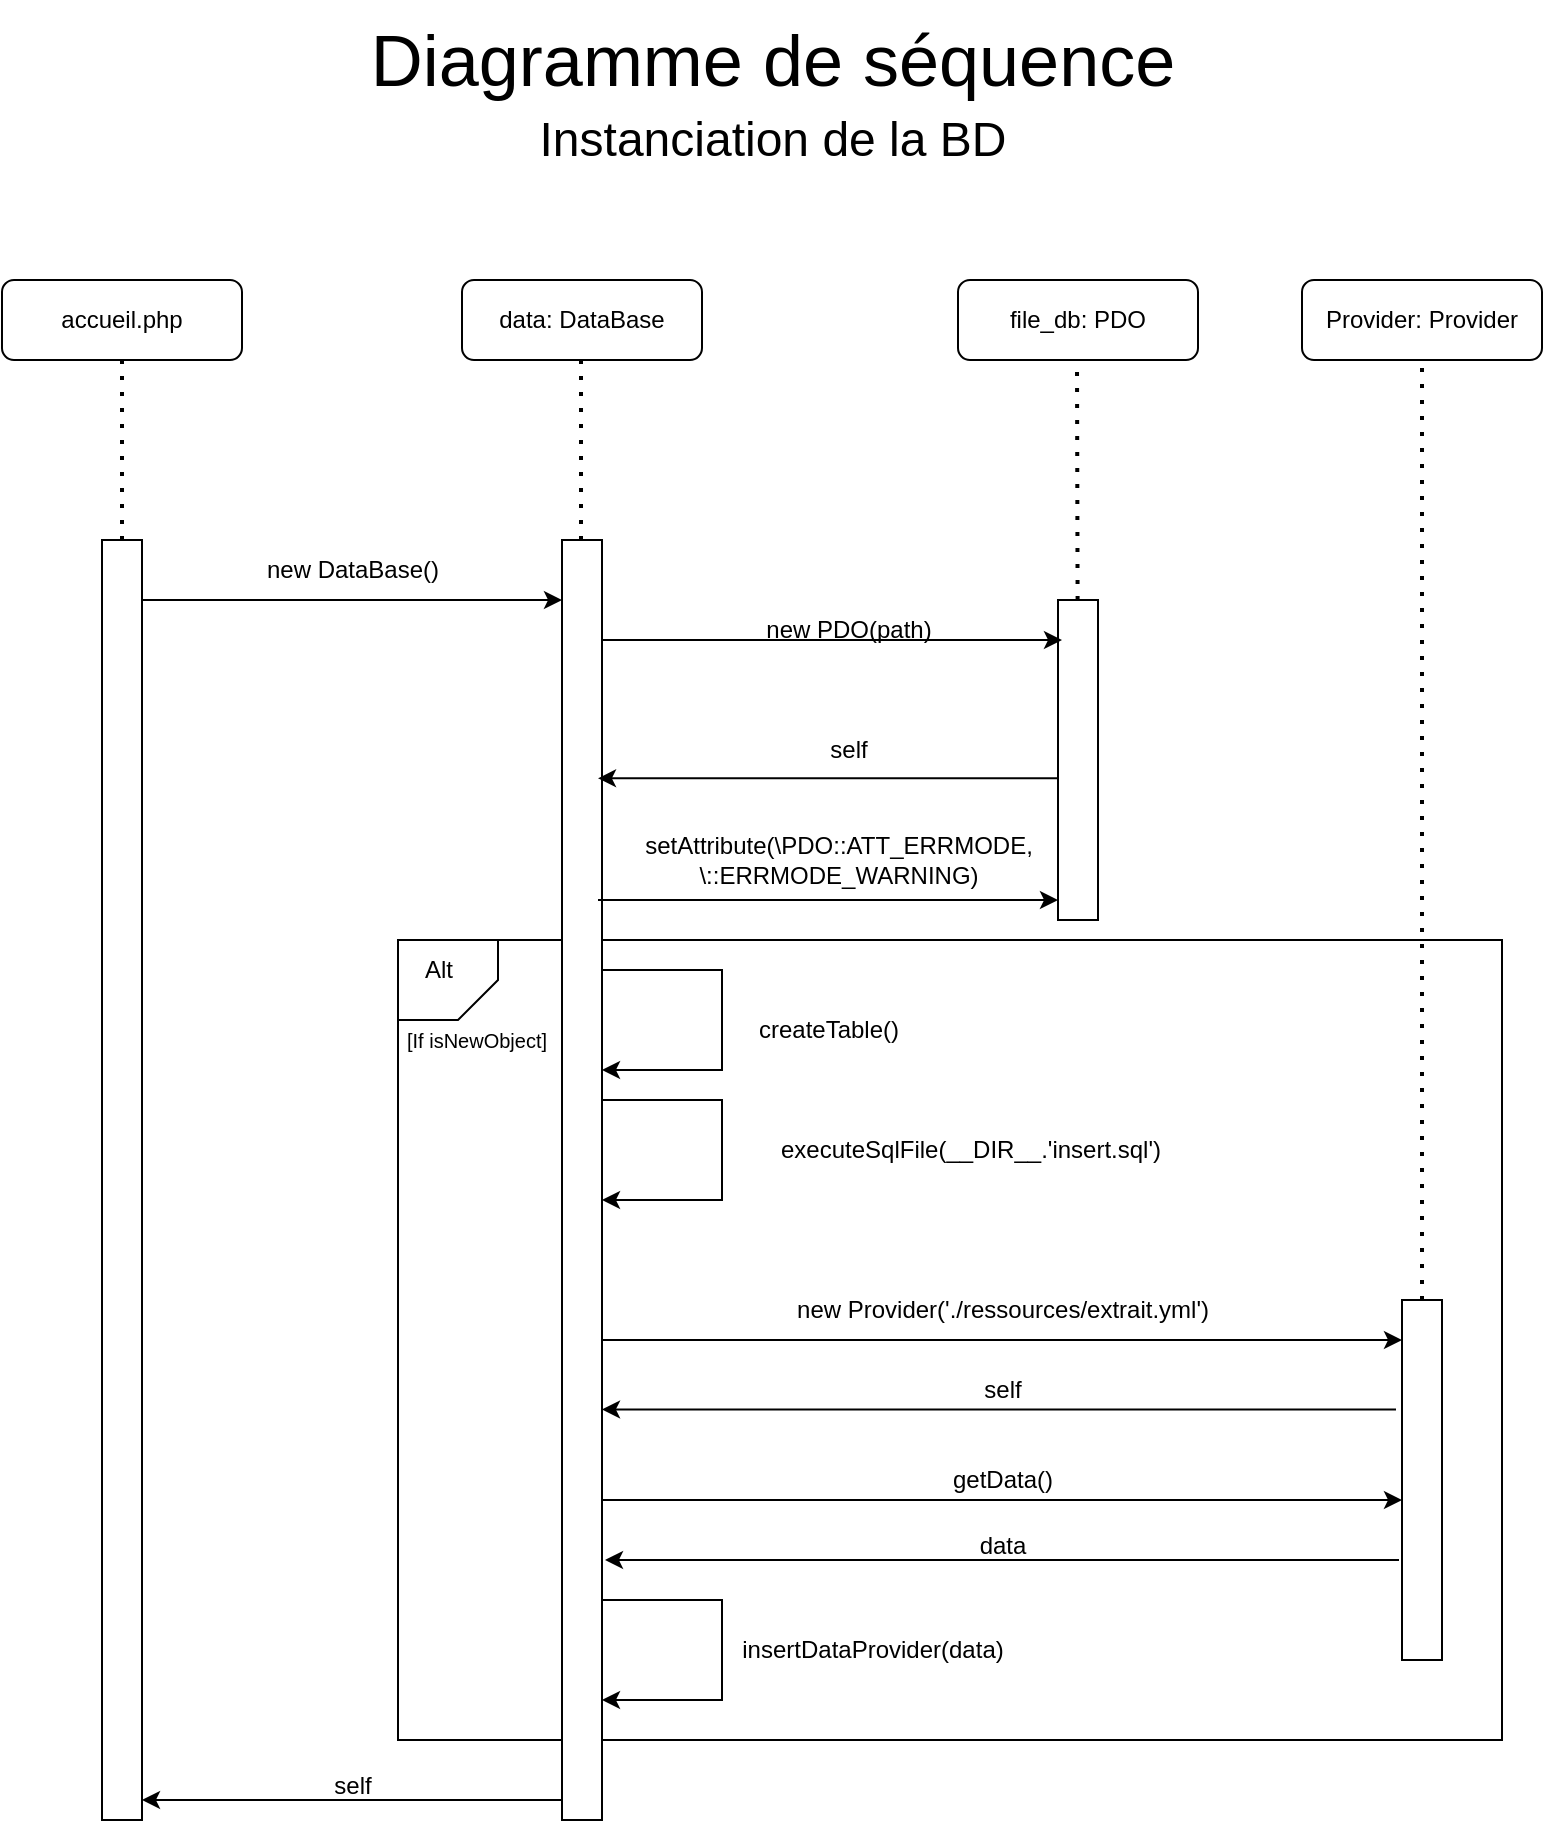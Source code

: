 <mxfile version="23.1.5" type="github">
  <diagram name="Page-1" id="hAAcPdWmbNE2co3gYGht">
    <mxGraphModel dx="1434" dy="773" grid="1" gridSize="10" guides="1" tooltips="1" connect="1" arrows="1" fold="1" page="1" pageScale="1" pageWidth="850" pageHeight="1100" math="0" shadow="0">
      <root>
        <mxCell id="0" />
        <mxCell id="1" parent="0" />
        <mxCell id="ogsbzvjxvG8QTjXLdAWY-27" value="" style="rounded=0;whiteSpace=wrap;html=1;fillColor=none;" parent="1" vertex="1">
          <mxGeometry x="238" y="490" width="552" height="400" as="geometry" />
        </mxCell>
        <mxCell id="ogsbzvjxvG8QTjXLdAWY-1" value="&lt;font style=&quot;font-size: 36px;&quot;&gt;Diagramme de séquence&lt;/font&gt;" style="text;html=1;align=center;verticalAlign=middle;resizable=0;points=[];autosize=1;strokeColor=none;fillColor=none;" parent="1" vertex="1">
          <mxGeometry x="210" y="20" width="430" height="60" as="geometry" />
        </mxCell>
        <mxCell id="ogsbzvjxvG8QTjXLdAWY-2" value="&lt;font style=&quot;font-size: 24px;&quot;&gt;Instanciation de la BD&lt;/font&gt;" style="text;html=1;align=center;verticalAlign=middle;resizable=0;points=[];autosize=1;strokeColor=none;fillColor=none;" parent="1" vertex="1">
          <mxGeometry x="295" y="70" width="260" height="40" as="geometry" />
        </mxCell>
        <mxCell id="ogsbzvjxvG8QTjXLdAWY-4" value="accueil.php" style="rounded=1;whiteSpace=wrap;html=1;" parent="1" vertex="1">
          <mxGeometry x="40" y="160" width="120" height="40" as="geometry" />
        </mxCell>
        <mxCell id="ogsbzvjxvG8QTjXLdAWY-5" value="" style="endArrow=none;dashed=1;html=1;dashPattern=1 3;strokeWidth=2;rounded=0;" parent="1" source="ogsbzvjxvG8QTjXLdAWY-6" target="ogsbzvjxvG8QTjXLdAWY-4" edge="1">
          <mxGeometry width="50" height="50" relative="1" as="geometry">
            <mxPoint x="160" y="390" as="sourcePoint" />
            <mxPoint x="210" y="340" as="targetPoint" />
          </mxGeometry>
        </mxCell>
        <mxCell id="ogsbzvjxvG8QTjXLdAWY-6" value="" style="rounded=0;whiteSpace=wrap;html=1;" parent="1" vertex="1">
          <mxGeometry x="90" y="290" width="20" height="640" as="geometry" />
        </mxCell>
        <mxCell id="ogsbzvjxvG8QTjXLdAWY-7" value="data: DataBase" style="rounded=1;whiteSpace=wrap;html=1;" parent="1" vertex="1">
          <mxGeometry x="270" y="160" width="120" height="40" as="geometry" />
        </mxCell>
        <mxCell id="ogsbzvjxvG8QTjXLdAWY-8" value="" style="endArrow=none;dashed=1;html=1;dashPattern=1 3;strokeWidth=2;rounded=0;" parent="1" edge="1">
          <mxGeometry width="50" height="50" relative="1" as="geometry">
            <mxPoint x="329.5" y="290" as="sourcePoint" />
            <mxPoint x="329.5" y="200" as="targetPoint" />
          </mxGeometry>
        </mxCell>
        <mxCell id="ogsbzvjxvG8QTjXLdAWY-9" value="" style="rounded=0;whiteSpace=wrap;html=1;" parent="1" vertex="1">
          <mxGeometry x="320" y="290" width="20" height="640" as="geometry" />
        </mxCell>
        <mxCell id="ogsbzvjxvG8QTjXLdAWY-10" value="" style="endArrow=classic;html=1;rounded=0;" parent="1" edge="1">
          <mxGeometry width="50" height="50" relative="1" as="geometry">
            <mxPoint x="110" y="320" as="sourcePoint" />
            <mxPoint x="320" y="320" as="targetPoint" />
          </mxGeometry>
        </mxCell>
        <mxCell id="ogsbzvjxvG8QTjXLdAWY-11" value="new DataBase()" style="text;html=1;align=center;verticalAlign=middle;resizable=0;points=[];autosize=1;strokeColor=none;fillColor=none;" parent="1" vertex="1">
          <mxGeometry x="160" y="290" width="110" height="30" as="geometry" />
        </mxCell>
        <mxCell id="ogsbzvjxvG8QTjXLdAWY-12" value="file_db: PDO" style="rounded=1;whiteSpace=wrap;html=1;" parent="1" vertex="1">
          <mxGeometry x="518" y="160" width="120" height="40" as="geometry" />
        </mxCell>
        <mxCell id="ogsbzvjxvG8QTjXLdAWY-13" value="" style="rounded=0;whiteSpace=wrap;html=1;" parent="1" vertex="1">
          <mxGeometry x="568" y="320" width="20" height="160" as="geometry" />
        </mxCell>
        <mxCell id="ogsbzvjxvG8QTjXLdAWY-14" value="" style="endArrow=none;dashed=1;html=1;dashPattern=1 3;strokeWidth=2;rounded=0;" parent="1" source="ogsbzvjxvG8QTjXLdAWY-13" edge="1">
          <mxGeometry width="50" height="50" relative="1" as="geometry">
            <mxPoint x="577.5" y="290" as="sourcePoint" />
            <mxPoint x="577.5" y="200" as="targetPoint" />
          </mxGeometry>
        </mxCell>
        <mxCell id="ogsbzvjxvG8QTjXLdAWY-16" value="new PDO(path)" style="text;html=1;align=center;verticalAlign=middle;resizable=0;points=[];autosize=1;strokeColor=none;fillColor=none;" parent="1" vertex="1">
          <mxGeometry x="408" y="320" width="110" height="30" as="geometry" />
        </mxCell>
        <mxCell id="ogsbzvjxvG8QTjXLdAWY-19" value="self" style="text;html=1;align=center;verticalAlign=middle;resizable=0;points=[];autosize=1;strokeColor=none;fillColor=none;" parent="1" vertex="1">
          <mxGeometry x="443" y="380" width="40" height="30" as="geometry" />
        </mxCell>
        <mxCell id="ogsbzvjxvG8QTjXLdAWY-21" value="&lt;div&gt;setAttribute(\PDO::ATT_ERRMODE,&lt;/div&gt;&lt;div&gt;\::ERRMODE_WARNING)&lt;/div&gt;" style="text;html=1;align=center;verticalAlign=middle;resizable=0;points=[];autosize=1;strokeColor=none;fillColor=none;" parent="1" vertex="1">
          <mxGeometry x="348" y="430" width="220" height="40" as="geometry" />
        </mxCell>
        <mxCell id="ogsbzvjxvG8QTjXLdAWY-24" value="" style="endArrow=classic;html=1;rounded=0;endFill=1;" parent="1" edge="1">
          <mxGeometry width="50" height="50" relative="1" as="geometry">
            <mxPoint x="340" y="340" as="sourcePoint" />
            <mxPoint x="570" y="340" as="targetPoint" />
          </mxGeometry>
        </mxCell>
        <mxCell id="ogsbzvjxvG8QTjXLdAWY-25" value="" style="endArrow=none;html=1;rounded=0;startArrow=classic;startFill=1;" parent="1" edge="1">
          <mxGeometry width="50" height="50" relative="1" as="geometry">
            <mxPoint x="338" y="409.17" as="sourcePoint" />
            <mxPoint x="568" y="409.17" as="targetPoint" />
          </mxGeometry>
        </mxCell>
        <mxCell id="ogsbzvjxvG8QTjXLdAWY-26" value="" style="endArrow=classic;html=1;rounded=0;endFill=1;" parent="1" edge="1">
          <mxGeometry width="50" height="50" relative="1" as="geometry">
            <mxPoint x="338" y="470" as="sourcePoint" />
            <mxPoint x="568" y="470" as="targetPoint" />
          </mxGeometry>
        </mxCell>
        <mxCell id="ogsbzvjxvG8QTjXLdAWY-28" value="Alt" style="text;html=1;align=center;verticalAlign=middle;resizable=0;points=[];autosize=1;strokeColor=none;fillColor=none;" parent="1" vertex="1">
          <mxGeometry x="238" y="490" width="40" height="30" as="geometry" />
        </mxCell>
        <mxCell id="ogsbzvjxvG8QTjXLdAWY-29" value="" style="endArrow=none;html=1;rounded=0;" parent="1" edge="1">
          <mxGeometry width="50" height="50" relative="1" as="geometry">
            <mxPoint x="238" y="530" as="sourcePoint" />
            <mxPoint x="288" y="490" as="targetPoint" />
            <Array as="points">
              <mxPoint x="268" y="530" />
              <mxPoint x="288" y="510" />
            </Array>
          </mxGeometry>
        </mxCell>
        <mxCell id="ogsbzvjxvG8QTjXLdAWY-30" value="&lt;font style=&quot;font-size: 10px;&quot;&gt;[If isNewObject]&lt;/font&gt;" style="text;html=1;align=center;verticalAlign=middle;resizable=0;points=[];autosize=1;strokeColor=none;fillColor=none;" parent="1" vertex="1">
          <mxGeometry x="232" y="525" width="90" height="30" as="geometry" />
        </mxCell>
        <mxCell id="ogsbzvjxvG8QTjXLdAWY-31" value="" style="endArrow=classic;html=1;rounded=0;" parent="1" edge="1">
          <mxGeometry width="50" height="50" relative="1" as="geometry">
            <mxPoint x="340" y="505" as="sourcePoint" />
            <mxPoint x="340" y="555" as="targetPoint" />
            <Array as="points">
              <mxPoint x="400" y="505" />
              <mxPoint x="400" y="555" />
            </Array>
          </mxGeometry>
        </mxCell>
        <mxCell id="ogsbzvjxvG8QTjXLdAWY-32" value="createTable()" style="text;html=1;align=center;verticalAlign=middle;resizable=0;points=[];autosize=1;strokeColor=none;fillColor=none;" parent="1" vertex="1">
          <mxGeometry x="408" y="520" width="90" height="30" as="geometry" />
        </mxCell>
        <mxCell id="ogsbzvjxvG8QTjXLdAWY-33" value="" style="endArrow=classic;html=1;rounded=0;" parent="1" edge="1">
          <mxGeometry width="50" height="50" relative="1" as="geometry">
            <mxPoint x="340" y="570" as="sourcePoint" />
            <mxPoint x="340" y="620" as="targetPoint" />
            <Array as="points">
              <mxPoint x="400" y="570" />
              <mxPoint x="400" y="620" />
            </Array>
          </mxGeometry>
        </mxCell>
        <mxCell id="ogsbzvjxvG8QTjXLdAWY-34" value="executeSqlFile(__DIR__.&#39;insert.sql&#39;)" style="text;html=1;align=center;verticalAlign=middle;resizable=0;points=[];autosize=1;strokeColor=none;fillColor=none;" parent="1" vertex="1">
          <mxGeometry x="419" y="580" width="210" height="30" as="geometry" />
        </mxCell>
        <mxCell id="ogsbzvjxvG8QTjXLdAWY-35" value="Provider: Provider" style="rounded=1;whiteSpace=wrap;html=1;" parent="1" vertex="1">
          <mxGeometry x="690" y="160" width="120" height="40" as="geometry" />
        </mxCell>
        <mxCell id="ogsbzvjxvG8QTjXLdAWY-36" value="" style="endArrow=none;dashed=1;html=1;dashPattern=1 3;strokeWidth=2;rounded=0;" parent="1" source="ogsbzvjxvG8QTjXLdAWY-37" target="ogsbzvjxvG8QTjXLdAWY-35" edge="1">
          <mxGeometry width="50" height="50" relative="1" as="geometry">
            <mxPoint x="750" y="330" as="sourcePoint" />
            <mxPoint x="587.5" y="210" as="targetPoint" />
          </mxGeometry>
        </mxCell>
        <mxCell id="ogsbzvjxvG8QTjXLdAWY-37" value="" style="rounded=0;whiteSpace=wrap;html=1;" parent="1" vertex="1">
          <mxGeometry x="740" y="670" width="20" height="180" as="geometry" />
        </mxCell>
        <mxCell id="ogsbzvjxvG8QTjXLdAWY-38" value="" style="endArrow=classic;html=1;rounded=0;endFill=1;" parent="1" edge="1">
          <mxGeometry width="50" height="50" relative="1" as="geometry">
            <mxPoint x="340" y="690" as="sourcePoint" />
            <mxPoint x="740" y="690" as="targetPoint" />
          </mxGeometry>
        </mxCell>
        <mxCell id="ogsbzvjxvG8QTjXLdAWY-39" value="new Provider(&#39;./ressources/extrait.yml&#39;)" style="text;html=1;align=center;verticalAlign=middle;resizable=0;points=[];autosize=1;strokeColor=none;fillColor=none;" parent="1" vertex="1">
          <mxGeometry x="425" y="660" width="230" height="30" as="geometry" />
        </mxCell>
        <mxCell id="ogsbzvjxvG8QTjXLdAWY-40" value="" style="endArrow=none;html=1;rounded=0;startArrow=classic;startFill=1;" parent="1" edge="1">
          <mxGeometry width="50" height="50" relative="1" as="geometry">
            <mxPoint x="340" y="724.71" as="sourcePoint" />
            <mxPoint x="737" y="724.71" as="targetPoint" />
          </mxGeometry>
        </mxCell>
        <mxCell id="ogsbzvjxvG8QTjXLdAWY-42" value="self" style="text;html=1;align=center;verticalAlign=middle;resizable=0;points=[];autosize=1;strokeColor=none;fillColor=none;" parent="1" vertex="1">
          <mxGeometry x="520" y="700" width="40" height="30" as="geometry" />
        </mxCell>
        <mxCell id="ogsbzvjxvG8QTjXLdAWY-43" value="getData()" style="text;html=1;align=center;verticalAlign=middle;resizable=0;points=[];autosize=1;strokeColor=none;fillColor=none;" parent="1" vertex="1">
          <mxGeometry x="505" y="745" width="70" height="30" as="geometry" />
        </mxCell>
        <mxCell id="ogsbzvjxvG8QTjXLdAWY-44" value="" style="endArrow=classic;html=1;rounded=0;endFill=1;" parent="1" edge="1">
          <mxGeometry width="50" height="50" relative="1" as="geometry">
            <mxPoint x="340" y="770" as="sourcePoint" />
            <mxPoint x="740" y="770" as="targetPoint" />
          </mxGeometry>
        </mxCell>
        <mxCell id="ogsbzvjxvG8QTjXLdAWY-45" value="" style="endArrow=none;html=1;rounded=0;startArrow=classic;startFill=1;" parent="1" edge="1">
          <mxGeometry width="50" height="50" relative="1" as="geometry">
            <mxPoint x="341.5" y="800" as="sourcePoint" />
            <mxPoint x="738.5" y="800" as="targetPoint" />
          </mxGeometry>
        </mxCell>
        <mxCell id="ogsbzvjxvG8QTjXLdAWY-47" value="data" style="text;html=1;align=center;verticalAlign=middle;resizable=0;points=[];autosize=1;strokeColor=none;fillColor=none;" parent="1" vertex="1">
          <mxGeometry x="515" y="778" width="50" height="30" as="geometry" />
        </mxCell>
        <mxCell id="ogsbzvjxvG8QTjXLdAWY-48" value="" style="endArrow=classic;html=1;rounded=0;" parent="1" edge="1">
          <mxGeometry width="50" height="50" relative="1" as="geometry">
            <mxPoint x="340" y="820" as="sourcePoint" />
            <mxPoint x="340" y="870" as="targetPoint" />
            <Array as="points">
              <mxPoint x="400" y="820" />
              <mxPoint x="400" y="870" />
            </Array>
          </mxGeometry>
        </mxCell>
        <mxCell id="ogsbzvjxvG8QTjXLdAWY-49" value="insertDataProvider(data)" style="text;html=1;align=center;verticalAlign=middle;resizable=0;points=[];autosize=1;strokeColor=none;fillColor=none;" parent="1" vertex="1">
          <mxGeometry x="400" y="830" width="150" height="30" as="geometry" />
        </mxCell>
        <mxCell id="ogsbzvjxvG8QTjXLdAWY-50" value="" style="endArrow=none;html=1;rounded=0;startArrow=classic;startFill=1;" parent="1" edge="1">
          <mxGeometry width="50" height="50" relative="1" as="geometry">
            <mxPoint x="110" y="920" as="sourcePoint" />
            <mxPoint x="320" y="920" as="targetPoint" />
          </mxGeometry>
        </mxCell>
        <mxCell id="ogsbzvjxvG8QTjXLdAWY-51" value="self" style="text;html=1;align=center;verticalAlign=middle;resizable=0;points=[];autosize=1;strokeColor=none;fillColor=none;" parent="1" vertex="1">
          <mxGeometry x="195" y="898" width="40" height="30" as="geometry" />
        </mxCell>
      </root>
    </mxGraphModel>
  </diagram>
</mxfile>
